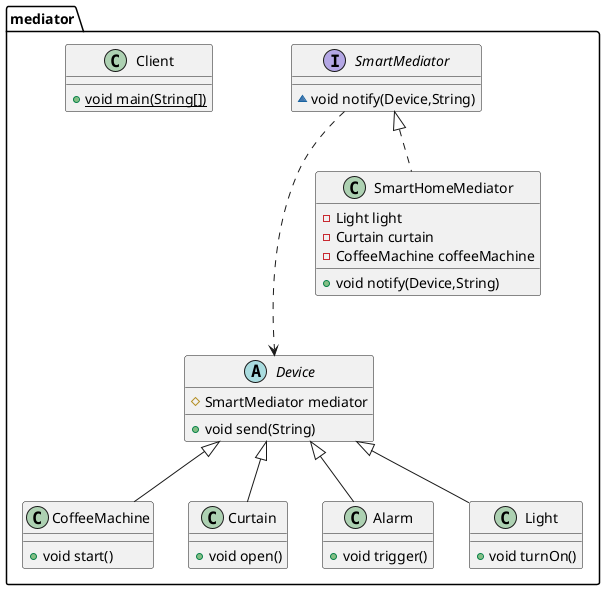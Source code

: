 @startuml
abstract class mediator.Device {
# SmartMediator mediator
+ void send(String)
}


interface mediator.SmartMediator {
~ void notify(Device,String)
}

class mediator.CoffeeMachine {
+ void start()
}

class mediator.Client {
+ {static} void main(String[])
}

class mediator.SmartHomeMediator {
- Light light
- Curtain curtain
- CoffeeMachine coffeeMachine
+ void notify(Device,String)
}


class mediator.Curtain {
+ void open()
}

class mediator.Alarm {
+ void trigger()
}

class mediator.Light {
+ void turnOn()
}


mediator.SmartMediator ...> mediator.Device
mediator.Device <|-- mediator.CoffeeMachine
mediator.SmartMediator <|.. mediator.SmartHomeMediator
mediator.Device <|-- mediator.Curtain
mediator.Device <|-- mediator.Alarm
mediator.Device <|-- mediator.Light
@enduml